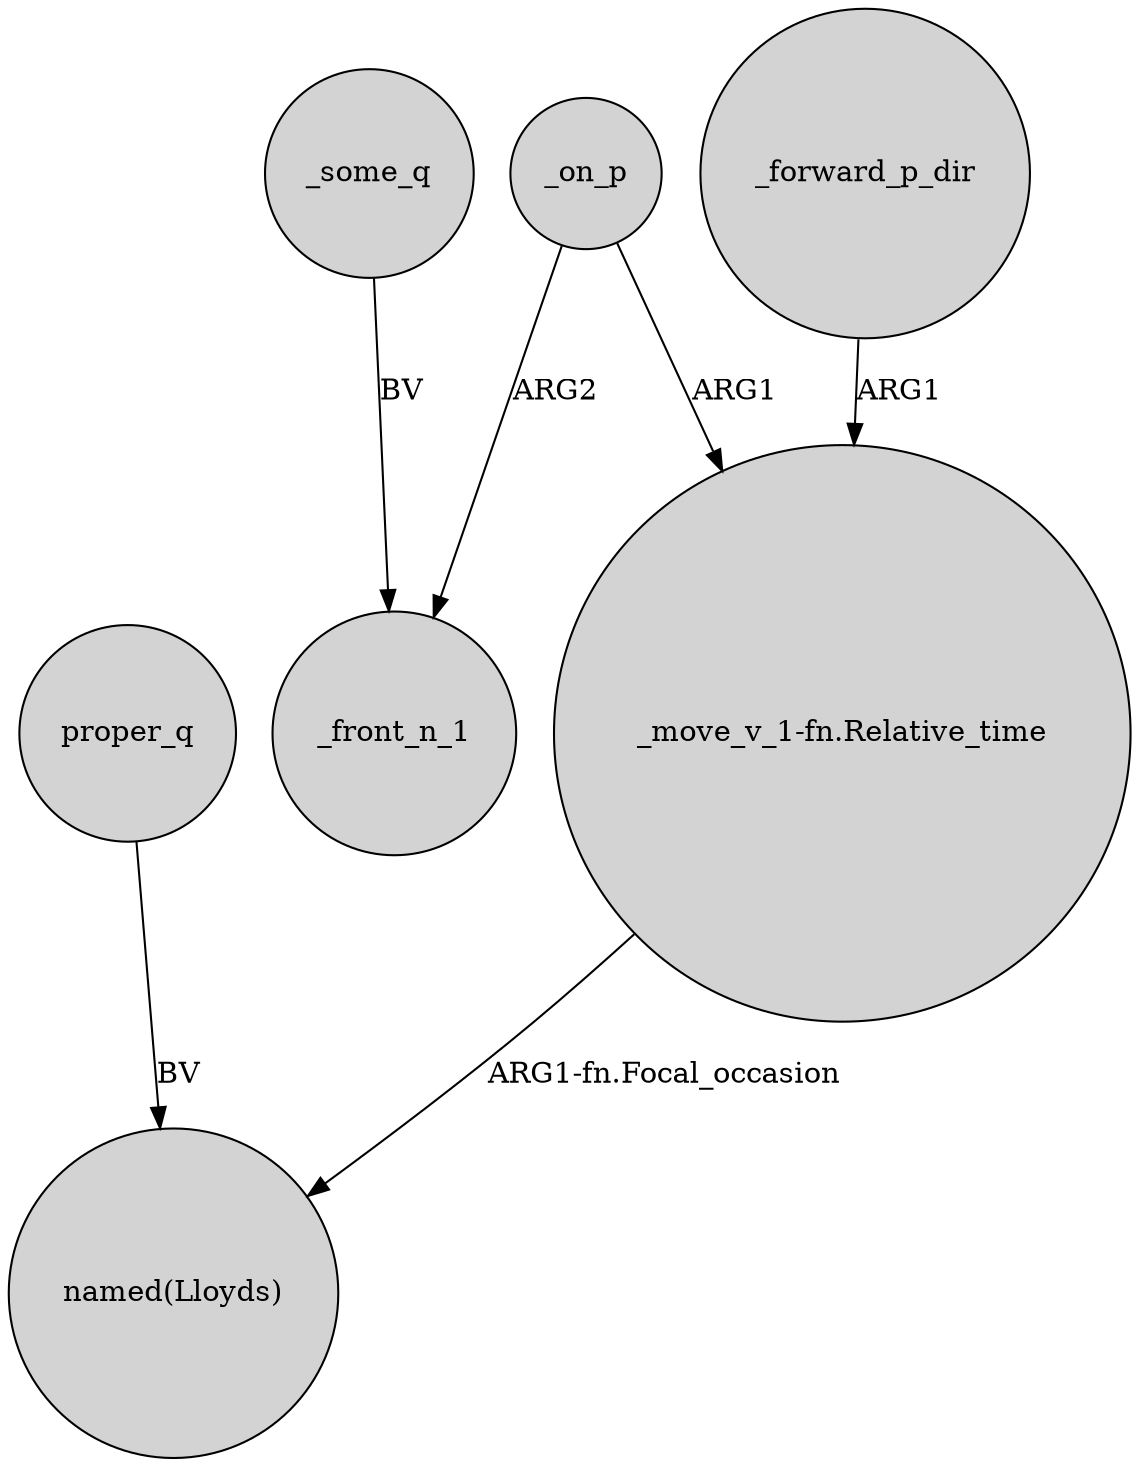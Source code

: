 digraph {
	node [shape=circle style=filled]
	"_move_v_1-fn.Relative_time" -> "named(Lloyds)" [label="ARG1-fn.Focal_occasion"]
	_on_p -> _front_n_1 [label=ARG2]
	proper_q -> "named(Lloyds)" [label=BV]
	_forward_p_dir -> "_move_v_1-fn.Relative_time" [label=ARG1]
	_some_q -> _front_n_1 [label=BV]
	_on_p -> "_move_v_1-fn.Relative_time" [label=ARG1]
}
